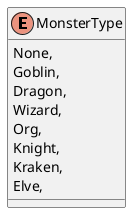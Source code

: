 @startuml
enum MonsterType {
    None,
    Goblin,
    Dragon,
    Wizard,
    Org,
    Knight,
    Kraken,
    Elve,
}
@enduml

